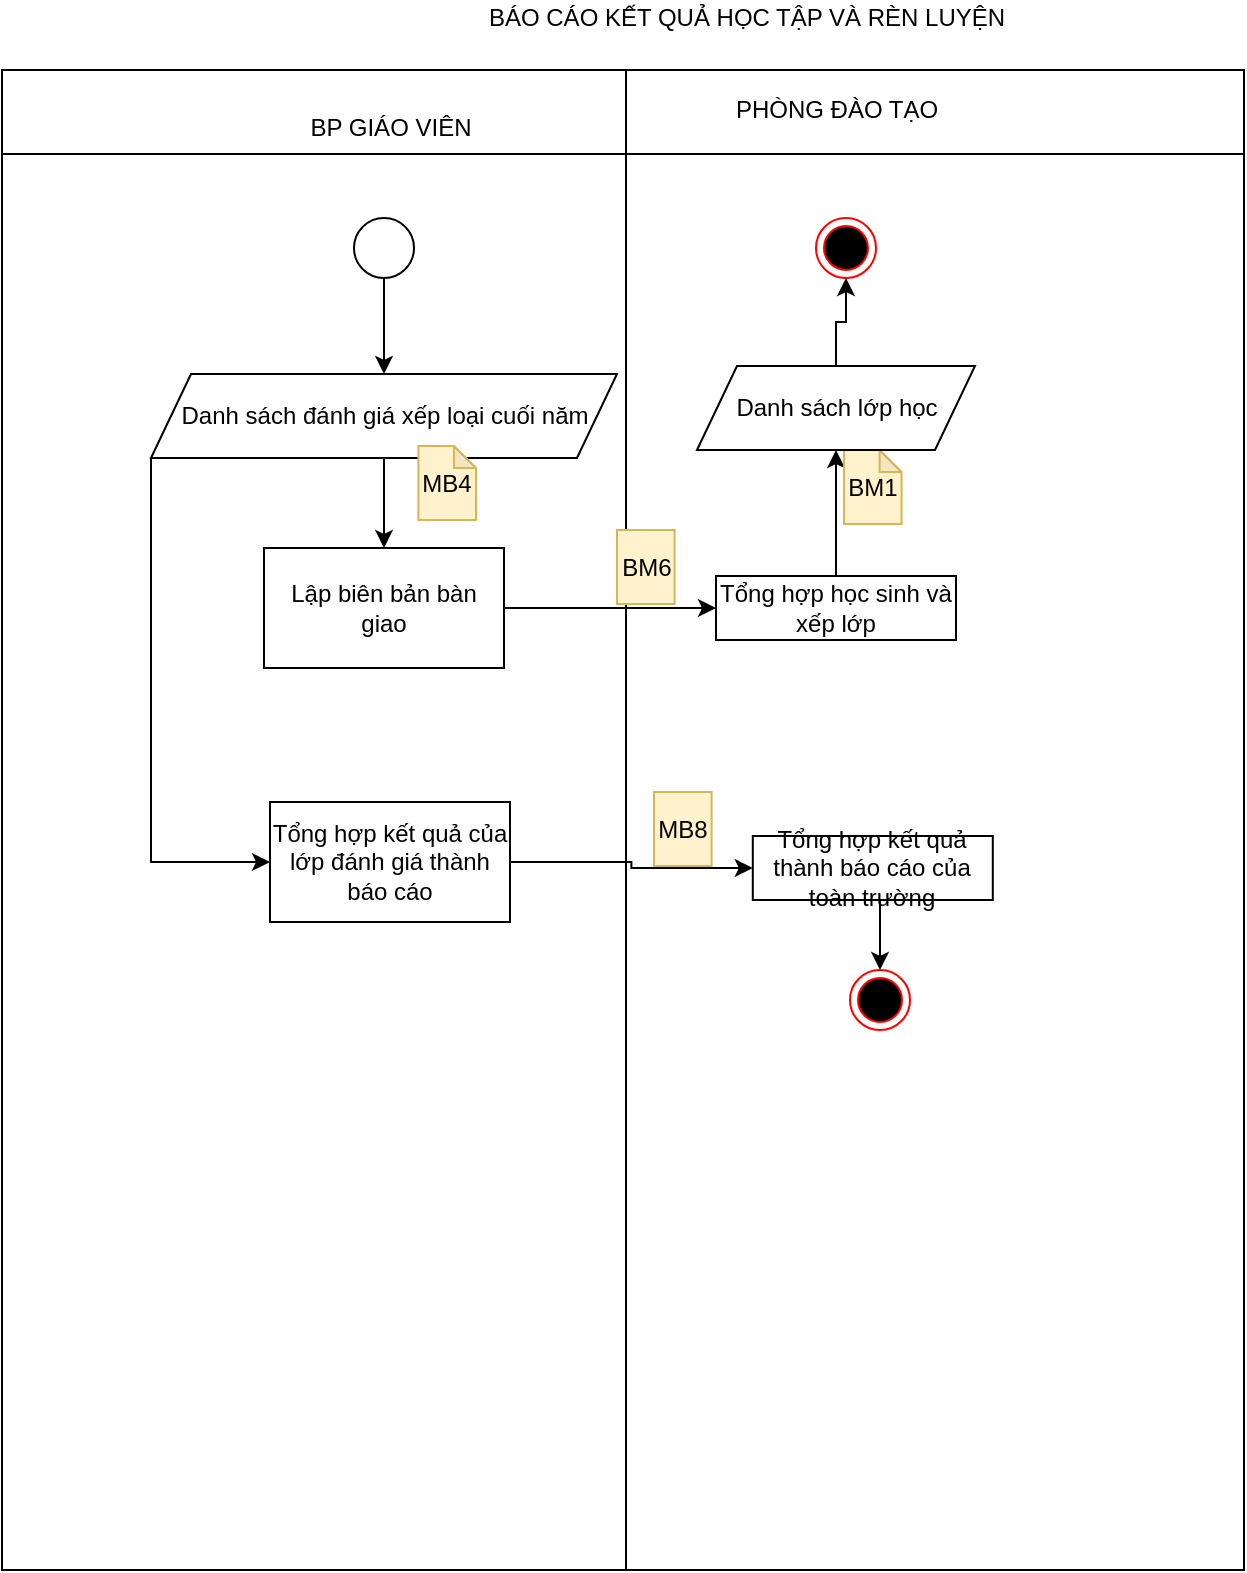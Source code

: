 <mxfile version="14.5.3" type="github">
  <diagram id="GM21wBxc2DHTKVHeBlKp" name="Page-1">
    <mxGraphModel dx="1055" dy="491" grid="0" gridSize="10" guides="1" tooltips="1" connect="1" arrows="1" fold="1" page="1" pageScale="1" pageWidth="850" pageHeight="1100" math="0" shadow="0">
      <root>
        <mxCell id="0" />
        <mxCell id="1" parent="0" />
        <mxCell id="e6wqYFJ9L4pIo_LX10lc-1" value="" style="shape=internalStorage;whiteSpace=wrap;html=1;backgroundOutline=1;dx=312;dy=42;" parent="1" vertex="1">
          <mxGeometry x="62" y="70" width="621" height="750" as="geometry" />
        </mxCell>
        <mxCell id="e6wqYFJ9L4pIo_LX10lc-8" value="BP GIÁO VIÊN" style="text;html=1;align=center;verticalAlign=middle;resizable=0;points=[];autosize=1;" parent="1" vertex="1">
          <mxGeometry x="211" y="90" width="90" height="18" as="geometry" />
        </mxCell>
        <mxCell id="cR4OdU2DGDuQiYkTgwR--9" style="edgeStyle=orthogonalEdgeStyle;rounded=0;orthogonalLoop=1;jettySize=auto;html=1;exitX=0.5;exitY=0;exitDx=0;exitDy=0;entryX=0.5;entryY=1;entryDx=0;entryDy=0;" edge="1" parent="1" source="e6wqYFJ9L4pIo_LX10lc-14" target="cR4OdU2DGDuQiYkTgwR--8">
          <mxGeometry relative="1" as="geometry" />
        </mxCell>
        <mxCell id="e6wqYFJ9L4pIo_LX10lc-14" value="Tổng hợp học sinh và xếp lớp" style="rounded=0;whiteSpace=wrap;html=1;" parent="1" vertex="1">
          <mxGeometry x="419.0" y="323" width="120" height="32" as="geometry" />
        </mxCell>
        <mxCell id="rJRlgSTPhRBSyXRxf0p6-57" value="BÁO CÁO KẾT QUẢ HỌC TẬP VÀ RÈN LUYỆN" style="text;html=1;align=center;verticalAlign=middle;resizable=0;points=[];autosize=1;" parent="1" vertex="1">
          <mxGeometry x="299" y="35" width="269" height="18" as="geometry" />
        </mxCell>
        <mxCell id="rJRlgSTPhRBSyXRxf0p6-58" value="BM1" style="shape=note;whiteSpace=wrap;html=1;backgroundOutline=1;darkOpacity=0.05;size=11;fillColor=#fff2cc;strokeColor=#d6b656;" parent="1" vertex="1">
          <mxGeometry x="483" y="260" width="28.8" height="37" as="geometry" />
        </mxCell>
        <mxCell id="qVXUfa8pgeMg6qIVmSFI-3" style="edgeStyle=orthogonalEdgeStyle;rounded=0;orthogonalLoop=1;jettySize=auto;html=1;exitX=0.5;exitY=1;exitDx=0;exitDy=0;entryX=0.5;entryY=0;entryDx=0;entryDy=0;" parent="1" source="qVXUfa8pgeMg6qIVmSFI-1" target="qVXUfa8pgeMg6qIVmSFI-5" edge="1">
          <mxGeometry relative="1" as="geometry">
            <mxPoint x="253" y="208" as="targetPoint" />
          </mxGeometry>
        </mxCell>
        <mxCell id="qVXUfa8pgeMg6qIVmSFI-1" value="" style="ellipse;whiteSpace=wrap;html=1;" parent="1" vertex="1">
          <mxGeometry x="238" y="144" width="30" height="30" as="geometry" />
        </mxCell>
        <mxCell id="cR4OdU2DGDuQiYkTgwR--6" style="edgeStyle=orthogonalEdgeStyle;rounded=0;orthogonalLoop=1;jettySize=auto;html=1;exitX=1;exitY=0.5;exitDx=0;exitDy=0;entryX=0;entryY=0.5;entryDx=0;entryDy=0;" edge="1" parent="1" source="qVXUfa8pgeMg6qIVmSFI-4" target="e6wqYFJ9L4pIo_LX10lc-14">
          <mxGeometry relative="1" as="geometry" />
        </mxCell>
        <mxCell id="qVXUfa8pgeMg6qIVmSFI-4" value="Lập biên bản bàn giao" style="rounded=0;whiteSpace=wrap;html=1;" parent="1" vertex="1">
          <mxGeometry x="193" y="309" width="120" height="60" as="geometry" />
        </mxCell>
        <mxCell id="qVXUfa8pgeMg6qIVmSFI-8" style="edgeStyle=orthogonalEdgeStyle;rounded=0;orthogonalLoop=1;jettySize=auto;html=1;exitX=0.5;exitY=1;exitDx=0;exitDy=0;entryX=0.5;entryY=0;entryDx=0;entryDy=0;" parent="1" source="qVXUfa8pgeMg6qIVmSFI-5" target="qVXUfa8pgeMg6qIVmSFI-4" edge="1">
          <mxGeometry relative="1" as="geometry" />
        </mxCell>
        <mxCell id="cR4OdU2DGDuQiYkTgwR--14" style="edgeStyle=orthogonalEdgeStyle;rounded=0;orthogonalLoop=1;jettySize=auto;html=1;exitX=0;exitY=1;exitDx=0;exitDy=0;entryX=0;entryY=0.5;entryDx=0;entryDy=0;" edge="1" parent="1" source="qVXUfa8pgeMg6qIVmSFI-5" target="cR4OdU2DGDuQiYkTgwR--4">
          <mxGeometry relative="1" as="geometry" />
        </mxCell>
        <mxCell id="qVXUfa8pgeMg6qIVmSFI-5" value="Danh sách đánh giá xếp loại cuối năm" style="shape=parallelogram;perimeter=parallelogramPerimeter;whiteSpace=wrap;html=1;fixedSize=1;" parent="1" vertex="1">
          <mxGeometry x="136.5" y="222" width="233" height="42" as="geometry" />
        </mxCell>
        <mxCell id="cR4OdU2DGDuQiYkTgwR--1" value="MB4" style="shape=note;whiteSpace=wrap;html=1;backgroundOutline=1;darkOpacity=0.05;size=11;fillColor=#fff2cc;strokeColor=#d6b656;" vertex="1" parent="1">
          <mxGeometry x="270.2" y="258" width="28.8" height="37" as="geometry" />
        </mxCell>
        <mxCell id="cR4OdU2DGDuQiYkTgwR--3" value="PHÒNG ĐÀO TẠO" style="text;html=1;align=center;verticalAlign=middle;resizable=0;points=[];autosize=1;" vertex="1" parent="1">
          <mxGeometry x="423.5" y="81" width="111" height="18" as="geometry" />
        </mxCell>
        <mxCell id="cR4OdU2DGDuQiYkTgwR--16" style="edgeStyle=orthogonalEdgeStyle;rounded=0;orthogonalLoop=1;jettySize=auto;html=1;exitX=1;exitY=0.5;exitDx=0;exitDy=0;entryX=0;entryY=0.5;entryDx=0;entryDy=0;" edge="1" parent="1" source="cR4OdU2DGDuQiYkTgwR--4" target="cR4OdU2DGDuQiYkTgwR--15">
          <mxGeometry relative="1" as="geometry" />
        </mxCell>
        <mxCell id="cR4OdU2DGDuQiYkTgwR--4" value="Tổng hợp kết quả của lớp đánh giá thành báo cáo" style="rounded=0;whiteSpace=wrap;html=1;" vertex="1" parent="1">
          <mxGeometry x="196" y="436" width="120" height="60" as="geometry" />
        </mxCell>
        <mxCell id="cR4OdU2DGDuQiYkTgwR--7" value="BM6" style="shape=note;whiteSpace=wrap;html=1;backgroundOutline=1;darkOpacity=0.05;size=0;fillColor=#fff2cc;strokeColor=#d6b656;" vertex="1" parent="1">
          <mxGeometry x="369.5" y="300" width="28.8" height="37" as="geometry" />
        </mxCell>
        <mxCell id="cR4OdU2DGDuQiYkTgwR--12" style="edgeStyle=orthogonalEdgeStyle;rounded=0;orthogonalLoop=1;jettySize=auto;html=1;exitX=0.5;exitY=0;exitDx=0;exitDy=0;entryX=0.5;entryY=1;entryDx=0;entryDy=0;" edge="1" parent="1" source="cR4OdU2DGDuQiYkTgwR--8" target="cR4OdU2DGDuQiYkTgwR--10">
          <mxGeometry relative="1" as="geometry" />
        </mxCell>
        <mxCell id="cR4OdU2DGDuQiYkTgwR--8" value="Danh sách lớp học" style="shape=parallelogram;perimeter=parallelogramPerimeter;whiteSpace=wrap;html=1;fixedSize=1;" vertex="1" parent="1">
          <mxGeometry x="409.5" y="218" width="139" height="42" as="geometry" />
        </mxCell>
        <mxCell id="cR4OdU2DGDuQiYkTgwR--10" value="" style="ellipse;html=1;shape=endState;fillColor=#000000;strokeColor=#ff0000;" vertex="1" parent="1">
          <mxGeometry x="469" y="144" width="30" height="30" as="geometry" />
        </mxCell>
        <mxCell id="cR4OdU2DGDuQiYkTgwR--21" style="edgeStyle=orthogonalEdgeStyle;rounded=0;orthogonalLoop=1;jettySize=auto;html=1;exitX=0.5;exitY=1;exitDx=0;exitDy=0;entryX=0.5;entryY=0;entryDx=0;entryDy=0;" edge="1" parent="1" source="cR4OdU2DGDuQiYkTgwR--15" target="cR4OdU2DGDuQiYkTgwR--18">
          <mxGeometry relative="1" as="geometry" />
        </mxCell>
        <mxCell id="cR4OdU2DGDuQiYkTgwR--15" value="Tổng hợp kết quả thành báo cáo của toàn trường" style="rounded=0;whiteSpace=wrap;html=1;" vertex="1" parent="1">
          <mxGeometry x="437.4" y="453" width="120" height="32" as="geometry" />
        </mxCell>
        <mxCell id="cR4OdU2DGDuQiYkTgwR--17" value="MB8" style="shape=note;whiteSpace=wrap;html=1;backgroundOutline=1;darkOpacity=0.05;size=0;fillColor=#fff2cc;strokeColor=#d6b656;" vertex="1" parent="1">
          <mxGeometry x="388" y="431" width="28.8" height="37" as="geometry" />
        </mxCell>
        <mxCell id="cR4OdU2DGDuQiYkTgwR--18" value="" style="ellipse;html=1;shape=endState;fillColor=#000000;strokeColor=#ff0000;" vertex="1" parent="1">
          <mxGeometry x="486" y="520" width="30" height="30" as="geometry" />
        </mxCell>
      </root>
    </mxGraphModel>
  </diagram>
</mxfile>
